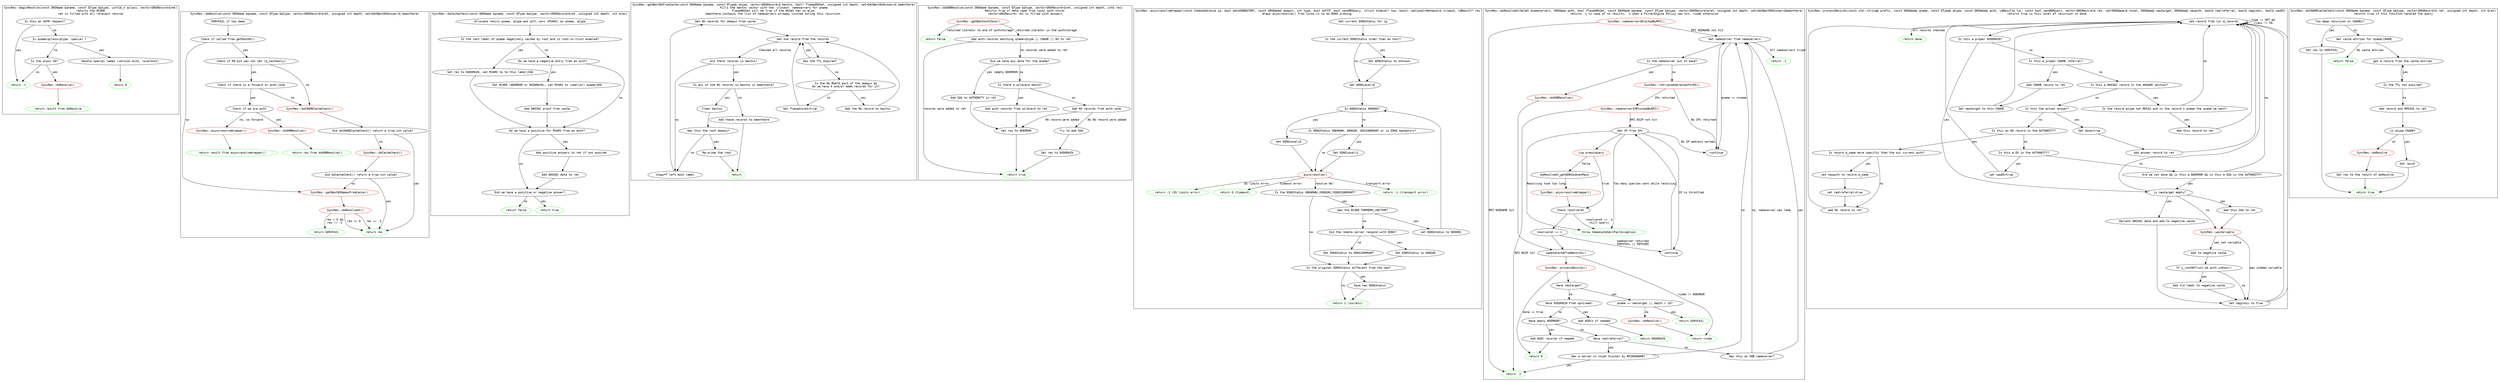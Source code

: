 digraph {
  graph [fontname = "monospace"];
  node [fontname = "monospace"];
  edge [fontname = "monospace"];

  subgraph cluster_beginResolve {
    label="SyncRes::beginResolve(const DNSName &qname, const QType &qtype, uint16_t qclass, vector<DNSRecord>&ret)\nreturns the RCODE\nret is filled with all relevant records";

    beginResolve_doResolve [label="SyncRes::doResolve()", color=red];

    "Is this an AXFR request?";
    "Is this an AXFR request?" -> beginResolve_return_minus_1 [label=yes];
    "Is this an AXFR request?" -> "Is qname+qclass+qtype 'special'?" [label=no];
    "Is qname+qclass+qtype 'special'?" -> "Handle special names (version.bind, localhost)" [label=yes];
    "Handle special names (version.bind, localhost)" -> beginResolve_return_0;

    "Is qname+qclass+qtype 'special'?" -> "Is the qlass IN?" [label=no];
    "Is the qlass IN?" -> beginResolve_return_minus_1 [label=no];
    "Is the qlass IN?" -> beginResolve_doResolve [label=yes];
    beginResolve_doResolve -> beginResolve_return_doResolve;
    beginResolve_return_doResolve [label="return result from doResolve", color=green];
    beginResolve_return_0 [label="return 0", color=green];
    beginResolve_return_minus_1 [label="return -1", color=green];
  }

  subgraph cluster_doResolve {
    label="SyncRes::doResolve(const DNSName &qname, const QType &qtype, vector<DNSRecord>&ret, unsigned int depth, set<GetBestNSAnswer>& beenthere)";

    doResolve_doOOBResolve [label="SyncRes::doOOBResolve()", color=red];
    doResolve_doCNAMECacheCheck [label="SyncRes::doCNAMECacheCheck()", color=red];
    doResolve_asyncresolveWrapper [label="SyncRes::asyncresolveWrapper()", color=red];
    doResolve_doCacheCheck [label="SyncRes::doCacheCheck()", color=red];
    doResolve_getBestNSNamesFromCache [label="SyncRes::getBestNSNamesFromCache()", color=red];
    doResolve_doResolveAt [label="SyncRes::doResolveAt()", color=red];

    doResolve_return_res [label="return res", color=green];
    doResolve_return_servfail [label="return SERVFAIL", color=green];

    "SERVFAIL if too deep" -> "Check if called from getRootNS()";
    "Check if called from getRootNS()" -> "Check if RD-bit was not set (d_cacheonly)" [label=yes];
    "Check if called from getRootNS()" -> doResolve_getBestNSNamesFromCache [label=no];
    "Check if RD-bit was not set (d_cacheonly)" -> doResolve_doCNAMECacheCheck [label=no];
    "Check if RD-bit was not set (d_cacheonly)" -> "Check if there is a forward or auth-zone" [label=yes];
    "Check if there is a forward or auth-zone" -> doResolve_doCNAMECacheCheck [label=no];
    "Check if there is a forward or auth-zone" -> "Check if we are auth" [label=yes];
    "Check if we are auth" -> doResolve_asyncresolveWrapper [label="no, so forward"];
    "Check if we are auth" -> doResolve_doOOBResolve [label=yes];
    doResolve_doOOBResolve -> "return res from doOOBResolve()";
    "return res from doOOBResolve()" [color=green];
    doResolve_asyncresolveWrapper -> "return result from asyncresolveWrapper()";
    "return result from asyncresolveWrapper()" [color=green];
    doResolve_doCNAMECacheCheck -> "Did doCNAMECacheCheck() return a true-ish value?";
    "Did doCNAMECacheCheck() return a true-ish value?" -> doResolve_return_res [label=yes];
    "Did doCNAMECacheCheck() return a true-ish value?" -> doResolve_doCacheCheck [label=no];
    doResolve_doCacheCheck -> "did doCacheCheck() return a true-ish value?";
    "did doCacheCheck() return a true-ish value?" -> doResolve_return_res [label=yes];
    "did doCacheCheck() return a true-ish value?" -> doResolve_getBestNSNamesFromCache [label=no];

    doResolve_getBestNSNamesFromCache -> doResolve_doResolveAt;
    doResolve_doResolveAt -> doResolve_return_res [label="res == -2"];
    doResolve_doResolveAt -> doResolve_return_servfail [label="res < 0 &&\nres != -2"];
    doResolve_doResolveAt -> doResolve_return_res [label="res >= 0"];
  }

  subgraph cluster_doCacheCheck {
    label="SyncRes::doCacheCheck(const DNSName &qname, const QType &qtype, vector<DNSRecord>&ret, unsigned int depth, int &res)";

    doCacheCheck_return_false [label="return false", color=green];
    "Did we have a positive or negative answer?" -> doCacheCheck_return_true [label=yes];
    "Did we have a positive or negative answer?" -> doCacheCheck_return_false [label=no];
    doCacheCheck_return_true [label="return true", color=green];

    "Allocate return qname, qtype and qttl vars (RVARS) as qname, qtype" -> "Is the last label of qname negatively cached by root and is root-nx-trust enabled?";

    "Is the last label of qname negatively cached by root and is root-nx-trust enabled?" -> "Set res to NXDOMAIN, set RVARS to to this label|SOA" [label=yes];
    "Is the last label of qname negatively cached by root and is root-nx-trust enabled?" -> "Do we have a negative entry from an auth?" [label=no];
    "Do we have a negative entry from an auth?" -> "Set RCODE (NOERROR or NXDOMAIN), set RVARS to (smaller) qname|SOA" [label=yes];
    "Set RCODE (NOERROR or NXDOMAIN), set RVARS to (smaller) qname|SOA" -> "Add DNSSEC proof from cache";
    "Set res to NXDOMAIN, set RVARS to to this label|SOA" -> "Do we have a positive for RVARS from an auth?";

    "Do we have a negative entry from an auth?" -> "Do we have a positive for RVARS from an auth?" [label=no];

    "Do we have a positive for RVARS from an auth?" -> "Did we have a positive or negative answer?" [label=no];
    "Add DNSSEC proof from cache" -> "Do we have a positive for RVARS from an auth?";

    "Do we have a positive for RVARS from an auth?" -> "Add positive answers to ret if not expired" [label=yes];
    "Add positive answers to ret if not expired" -> "Add DNSSEC data to ret";
    "Add DNSSEC data to ret" -> "Did we have a positive or negative answer?";
  }

  subgraph cluster_getBestNSFromCache {
    label="SyncRes::getBestNSFromCache(const DNSName &qname, const QType& qtype, vector<DNSRecord>& bestns, bool* flawedNSSet, unsigned int depth, set<GetBestNSAnswer>& beenthere)\nFills the bestns vector with the 'closest' nameservers for qname\nflawedNSSet will be true if the NSSet has no glue.\nbeenthere contains the list of nameservers already visited during this recursion.";

    getBestNSFromCache_return [label="return", color=green];

    getBestNSFromCache_chopoff_continue -> "Get NS-records for domain from cache" -> "Get one record from the records" -> "Has the TTL expired?";
    "Get one record from the records" -> "Are there records in bestns?" [label="Checked all records"];

    "Has the TTL expired?" -> "Get one record from the records" [label=yes];
    "Has the TTL expired?" -> "Is the NS RDATA part of the domain &&\nDo we have A and/or AAAA records for it?" [label=no];
    "Is the NS RDATA part of the domain &&\nDo we have A and/or AAAA records for it?" -> "Set flawednsset=true" [label=no];

    "Is the NS RDATA part of the domain &&\nDo we have A and/or AAAA records for it?" -> "Add the NS-record to bestns" [label=yes];
    "Add the NS-record to bestns" -> "Get one record from the records";

    "Set flawednsset=true" -> "Get one record from the records";

    "Are there records in bestns?" -> getBestNSFromCache_chopoff_continue [label=no];
    "Are there records in bestns?" -> "Is any of the NS records in bestns in beenthere?" [label=yes];


    "Is any of the NS records in bestns in beenthere?" -> "Add these records to beenthere" [label=no];
    "Add these records to beenthere" -> getBestNSFromCache_return;

    "Is any of the NS records in bestns in beenthere?" -> "Clear bestns" [label=yes];
    "Clear bestns" -> "Was this the root domain?";
    "Was this the root domain?" -> getBestNSFromCache_chopoff_continue [label=no];
    "Was this the root domain?" -> "Re-prime the root" [label=yes];
    "Re-prime the root" -> getBestNSFromCache_return;
    getBestNSFromCache_chopoff_continue [label="chopoff left-most label"];

    {rank=sink; getBestNSFromCache_chopoff_continue; getBestNSFromCache_return}
  }

  subgraph cluster_doOOBResolve {
    label="SyncRes::doOOBResolve(const DNSName &qname, const QType &qtype, vector<DNSRecord>&ret, unsigned int depth, int& res)\nReturns true if data came from local auth-store.\nvector<DNSRecord> ret is filled with answers";

    doOOBResolve_getBestAuthZone [label="SyncRes::getBestAuthZone()", color=red];
    doOOBResolve_return_false [label="return false", color=green];
    doOOBResolve_return_true [label="return true", color=green];

    doOOBResolve_getBestAuthZone -> doOOBResolve_return_false [label="returned iterator to end of authstorage"];
    doOOBResolve_getBestAuthZone -> "Add auth-records matching qname+qtype || CNAME || NS to ret" [label="returned iterator in the authstorage"];
    "Add auth-records matching qname+qtype || CNAME || NS to ret" -> doOOBResolve_return_true [label="records were added to ret"]
    "Add auth-records matching qname+qtype || CNAME || NS to ret" -> "Did we have any data for the qname?" [label="no records were added to ret"];

    "Did we have any data for the qname?" -> "Add SOA to AUTHORITY in ret" [label="yes (empty NOERROR)"];
    "Add SOA to AUTHORITY in ret" -> "Set res to NOERROR" -> doOOBResolve_return_true;

    "Did we have any data for the qname?" -> "Is there a wildcard match?" [label=no];
    "Is there a wildcard match?" -> "Add auth-records from wildcard to ret" [label=yes];
    "Add auth-records from wildcard to ret" -> "Set res to NOERROR";

    "Is there a wildcard match?" -> "Add NS-records from auth-zone" [label=no];

    "Add NS-records from auth-zone" -> "Set res to NOERROR" [label="NS record were added"];
    "Add NS-records from auth-zone" -> "Try to add SOA" [label="No NS record were added"];

    "Try to add SOA" -> "Set res to NXDOMAIN" -> doOOBResolve_return_true;
  }

  subgraph cluster_asyncresolveWrapper {
    label="SyncRes::asyncresolveWrapper(const ComboAddress& ip, bool ednsMANDATORY, const DNSName& domain, int type, bool doTCP, bool sendRDQuery, struct timeval* now, boost::optional<Netmask>& srcmask, LWResult* res\nWraps asyncresolve() from lwres.cc to do EDNS probing.";

    {rank=min; "Get current EDNSStatus for ip"}

    asyncresolveWrapper_asyncresolve [label="asyncresolve()", color=red];
    asyncresolveWrapper_return_minus_1 [label="return -1 (transport error)", color=green];
    asyncresolveWrapper_return_minus_2 [label="return -2 (OS limits error)", color=green];
    asyncresolveWrapper_return_0 [label="return 0 (timeout)", color=green];
    asyncresolveWrapper_return_1 [label="return 1 (success)", color=green];
    asyncresolveWrapper_setEDNSLevel_0 [label="Set EDNSLevel=0"]
    asyncresolveWrapper_setEDNSLevel_0 -> "Is EDNSStatus NOEDNS?";

    "Get current EDNSStatus for ip" -> "Is the current EDNSStatus older than an hour?";
    "Is the current EDNSStatus older than an hour?" -> "Set EDNSStatus to Unknown" [label=yes];
    "Set EDNSStatus to Unknown" -> asyncresolveWrapper_setEDNSLevel_0;
    "Is the current EDNSStatus older than an hour?" -> asyncresolveWrapper_setEDNSLevel_0 [label=no];

    "Is EDNSStatus NOEDNS?" -> "Set EDNSLevel=0" [label=yes]
    "Set EDNSLevel=0" -> asyncresolveWrapper_asyncresolve;

    "Is EDNSStatus NOEDNS?" -> "Is EDNSStatus UNKNOWN, EDNSOK, EDSIGNORANT or is EDNS mandatory?" [label=no]
    "Is EDNSStatus UNKNOWN, EDNSOK, EDSIGNORANT or is EDNS mandatory?" -> "Set EDNSLevel=1" [label=yes]
    "Set EDNSLevel=1" -> asyncresolveWrapper_asyncresolve;
    "Is EDNSStatus UNKNOWN, EDNSOK, EDSIGNORANT or is EDNS mandatory?" ->  asyncresolveWrapper_asyncresolve [label=no];

    asyncresolveWrapper_asyncresolve -> asyncresolveWrapper_return_minus_1 [label="transport error"];
    asyncresolveWrapper_asyncresolve -> asyncresolveWrapper_return_minus_2 [label="OS limits error"];
    asyncresolveWrapper_asyncresolve -> asyncresolveWrapper_return_0 [label="timeout error"];
    asyncresolveWrapper_asyncresolve -> "Is the EDNSStatus UNKNOWN||EDNSOK||EDNSIGNORANT?" [label="resolve OK!"];

    "Is the EDNSStatus UNKNOWN||EDNSOK||EDNSIGNORANT?" -> "Was the RCODE FORMERR||NOTIMP?" [label=yes];
    "Was the RCODE FORMERR||NOTIMP?" -> "set EDNSStatus to NOEDNS" [label=yes];
    "set EDNSStatus to NOEDNS" -> "Is EDNSStatus NOEDNS?";

    "Was the RCODE FORMERR||NOTIMP?" -> "Did the remote server respond with EDNS?" [label=no];
    "Did the remote server respond with EDNS?" -> "Set EDNSStatus to EDNSOK" [label=yes];
    "Set EDNSStatus to EDNSOK" -> "Is the original EDNSStatus different from the new?";

    "Did the remote server respond with EDNS?" -> "Set EDNSStatus to EDNSIGNORANT" [label=no];
    "Set EDNSStatus to EDNSIGNORANT" -> "Is the original EDNSStatus different from the new?";

    "Is the EDNSStatus UNKNOWN||EDNSOK||EDNSIGNORANT?" -> "Is the original EDNSStatus different from the new?" [label=no];
    "Is the original EDNSStatus different from the new?" -> "Save new EDNSStatus" [label=yes];
    "Is the original EDNSStatus different from the new?" -> asyncresolveWrapper_return_1 [label=no];
    "Save new EDNSStatus" -> asyncresolveWrapper_return_1;
  }

  subgraph cluster_doResolveAt {
    label="SyncRes::doResolveAt(NsSet &nameservers, DNSName auth, bool flawedNSSet, const DNSName &qname, const QType &qtype, vector<DNSRecord>&ret, unsigned int depth, set<GetBestNSAnswer>&beenthere)\nreturns -1 in case of no results, -2 when a FilterEngine Policy was hit, rcode otherwise";

    doResolveAt_nameServersBlockedByRPZ [label="SyncRes::nameserversBlockedByRPZ()", color=red];
    doResolveAt_doOOBResolve_for_NS [label="SyncRes::doOOBResolve()", color=red];
    doResolveAt_retrieveAddressesForNS [label="SyncRes::retrieveAddressesForNS()", color=red];
    doResolveAt_nameserverIPBlockedByRPZ [label="SyncRes::nameserverIPBlockedByRPZ()", color=red];
    doResolveAt_Lua_preoutquery [label="Lua preoutquery", color=red];
    doResolveAt_asyncresolveWrapper [label="SyncRes::asyncresolveWrapper()", color=red];
    doResolveAt_processRecords [label="SyncRes::processRecords()", color=red];
    doResolveAt_doResolve [label="SyncRes::doResolve()", color=red];

    doResolveAt_return_minus_2 [label="return -2", color=green];
    doResolveAt_return_minus_1 [label="return -1", color=green];
    doResolveAt_return_0 [label="return 0", color=green];
    doResolveAt_return_rcode [label="return rcode", color=green];
    doResolveAt_return_servfail [label="return SERVFAIL", color=green];
    doResolveAt_return_nxdomain [label="return NXDOMAIN", color=green];

    doResolveAt_mainloop_continue [label="continue"];
    doResolveAt_mainloop_continue -> "Get nameserver from nameservers";

    doResolveAt_nsiploop_continue [label="continue"];
    doResolveAt_nsiploop_continue -> "Get IP from IPs";

    doResolveAt_nameServersBlockedByRPZ -> doResolveAt_return_minus_2 [label="RPZ NSDNAME hit"];
    doResolveAt_nameServersBlockedByRPZ ->  "Get nameserver from nameservers" [lhead=cluster_doResolveAt_mainloop, label="RPZ NSDNAME not hit"];

    doResolveAt_ImmediateServFailException [label="throw ImmediateServFailException", color=green];

    "Get nameserver from nameservers" -> doResolveAt_mainloop_continue [label="qname == nsname"];
    "Get nameserver from nameservers" -> doResolveAt_return_minus_1 [label="All nameservers tried"];
    "Get nameserver from nameservers" -> "Is the nameserver out of band?";
    "Is the nameserver out of band?" -> doResolveAt_doOOBResolve_for_NS [label=yes];
    doResolveAt_doOOBResolve_for_NS -> "updateCacheFromRecords()";
    "Is the nameserver out of band?" -> doResolveAt_retrieveAddressesForNS [label=no];
    doResolveAt_retrieveAddressesForNS -> doResolveAt_mainloop_continue [label="No IPs returned"];
    doResolveAt_retrieveAddressesForNS -> doResolveAt_nameserverIPBlockedByRPZ [label="IPs returned"];
    doResolveAt_nameserverIPBlockedByRPZ -> doResolveAt_return_minus_2 [label="RPZ NSIP hit"];
    doResolveAt_nameserverIPBlockedByRPZ -> "Get IP from IPs" [label="RPZ NSIP not hit"];

    "Get IP from IPs" -> doResolveAt_nsiploop_continue [label="IP is throttled"];
    "Get IP from IPs" -> doResolveAt_ImmediateServFailException [label="Too many queries sent while resolving"];
    "Get IP from IPs" -> doResolveAt_ImmediateServFailException [label="Resolving took too long"];
    "Get IP from IPs" -> doResolveAt_mainloop_continue [label="No IP address worked"];
    "Get IP from IPs" -> doResolveAt_Lua_preoutquery;

    doResolveAt_Lua_preoutquery -> "Check resolveret" [label="true"];
    doResolveAt_Lua_preoutquery -> doResolveAt_getEDNSSubnetMask [label="false"];
    doResolveAt_getEDNSSubnetMask -> doResolveAt_asyncresolveWrapper;
    doResolveAt_asyncresolveWrapper ->  "Check resolveret";
    "Check resolveret" -> doResolveAt_ImmediateServFailException [label="resolveret == -3\n(kill query)"];
    "Check resolveret" -> "resolveret == 1";
    "resolveret == 1" -> doResolveAt_nsiploop_continue [label="nameserver returned\nSERVFAIL || REFUSED"];
    "resolveret == 1" -> "updateCacheFromRecords()";
    "updateCacheFromRecords()" -> doResolveAt_return_rcode [label="rcode != NOERROR"]; // line 1473
    "updateCacheFromRecords()" -> doResolveAt_processRecords; // line 1484
    doResolveAt_processRecords -> doResolveAt_return_0 [label="done == true"];
    doResolveAt_processRecords -> "Have newtarget?";

    "Have newtarget?" -> "qname == newtarget || depth > 10?" [label=yes];
    "qname == newtarget || depth > 10?" -> doResolveAt_return_servfail [label=yes];
    "qname == newtarget || depth > 10?" -> doResolveAt_doResolve [label=no];
    doResolveAt_doResolve -> doResolveAt_return_rcode;

    "Have newtarget?" -> "Have NXDOMAIN from upstream?" [label=no];
    "Have NXDOMAIN from upstream?" -> "Add NSECs if needed" [label=yes];
    "Add NSECs if needed" -> doResolveAt_return_nxdomain;

    "Have NXDOMAIN from upstream?" -> "Have empty NOERROR?" [label=no];
    "Have empty NOERROR?" -> "Add NSEC records if needed" [label=yes];
    "Add NSEC records if needed" -> doResolveAt_return_0;

    "Have empty NOERROR?" -> "Have realreferral?" [label=no];
    "Have realreferral?" -> "Was a server in nsset blocker by RPZNSDNAME?" [label=yes];
    "Was a server in nsset blocker by RPZNSDNAME?" -> doResolveAt_return_minus_2 [label=yes];
    "Was a server in nsset blocker by RPZNSDNAME?" -> "Get nameserver from nameservers" [label=no];

    "Have realreferral?" -> "Was this an OOB nameserver?" [label=no];
    "Was this an OOB nameserver?" -> "Get nameserver from nameservers" [label="no, nameserver was lame"];
    "Was this an OOB nameserver?" -> "Get nameserver from nameservers" [label=yes];
  }

  subgraph cluster_processRecords {
    label="SyncRes::processRecords(const std::string& prefix, const DNSName& qname, const QType& qtype, const DNSName& auth, LWResult& lwr, const bool sendRDQuery, vector<DNSRecord>& ret, set<DNSName>& nsset, DNSName& newtarget, DNSName& newauth, bool& realreferral, bool& negindic, bool& sawDS)\nreturns true is this level of recursion is done";

//    { rank=same; "Get record from lwr.d_records" processRecords_return_done}

//    { rank=same; "Is this a proper CNAME referral?" "Is this a DNSSEC record in the ANSWER section?" "Is this the actual answer?" "Is this an NS record in the AUTHORITY?" "Is this a DS in the AUTHORITY?" "Is this a proper NXDOMAIN?" "Are we not done && is this a NOERROR && is this a SOA in the AUTHORITY?"}

    "Get record from lwr.d_records";
    "Get record from lwr.d_records" -> "Is this a proper NXDOMAIN?"; // line 1177
    "Get record from lwr.d_records" -> processRecords_return_done [label="All records checked"];
    "Get record from lwr.d_records" -> "Get record from lwr.d_records" [label="type != OPT &&\nclass != IN"];

    "Is this a proper NXDOMAIN?" -> "is newtarget empty?" [label=yes]; // note, we have a CNAME chasing bug here issue #679
    "is newtarget empty?" -> processRecords_wasVariable [label=no];
    "is newtarget empty?" -> "Add this SOA to ret" [label=yes];
    processRecords_wasVariable [label="SyncRes::wasVariable", color=red]
    "Add this SOA to ret" -> processRecords_wasVariable;
    processRecords_wasVariable -> "Set negindic to true" [label="was indeed variable"];
    processRecords_wasVariable -> "Add to negative cache" [label="was not variable"];
    "Add to negative cache" -> "If s_rootNXTrust && auth.isRoot()";
    "If s_rootNXTrust && auth.isRoot()" -> "Set negindic to true" [label=no];
    "If s_rootNXTrust && auth.isRoot()" -> "Add tld label to negative cache" [label=yes];
    "Add tld label to negative cache" -> "Set negindic to true";
    "Set negindic to true" -> "Get record from lwr.d_records";

    "Is this a proper NXDOMAIN?" -> "Is this a proper CNAME referral?" [label=no];
    "Is this a proper CNAME referral?" -> "Add CNAME record to ret" [label=yes];
    "Add CNAME record to ret" -> "Set newtarget to this CNAME" -> "Get record from lwr.d_records";

    "Is this a proper CNAME referral?" -> "Is this a DNSSEC record in the ANSWER section?" [label=no];
    "Is this a DNSSEC record in the ANSWER section?" -> "Is the record.qtype not RRSIG and is the record's qname the qname we want?"[label=yes];
    "Is the record.qtype not RRSIG and is the record's qname the qname we want?" -> "Add this record to ret" [label=yes];
    "Add this record to ret" -> "Get record from lwr.d_records";
    "Is the record.qtype not RRSIG and is the record's qname the qname we want?" -> "Get record from lwr.d_records" [label=no];

    "Is this a DNSSEC record in the ANSWER section?" -> "Is this the actual answer?" [label=no];
    "Is this the actual answer?" -> "Set done=true" [label=yes];
    "Set done=true" -> "Add answer record to ret" -> "Get record from lwr.d_records";

    "Is this the actual answer?" -> "Is this an NS record in the AUTHORITY?" [label=no];
    "Is this an NS record in the AUTHORITY?" -> "Is record.d_name more specific than the our current auth?" [label=yes];
    "Is record.d_name more specific than the our current auth?" -> "set newauth to record.d_name" [label=yes];
    "set newauth to record.d_name" -> "set realreferral=true" -> "add NS record to ret";
    "Is record.d_name more specific than the our current auth?" -> "add NS record to ret" [label=no];
    "add NS record to ret" -> "Get record from lwr.d_records";

    "Is this an NS record in the AUTHORITY?" -> "Is this a DS in the AUTHORITY?" [label=no];
    "Is this a DS in the AUTHORITY?" -> "set sawDS=true" [label=yes];
    "set sawDS=true" -> "Get record from lwr.d_records";

    "Is this a DS in the AUTHORITY?" -> "Are we not done && is this a NOERROR && is this a SOA in the AUTHORITY?" [label=no];
    "Are we not done && is this a NOERROR && is this a SOA in the AUTHORITY?" -> "is newtarget empty?" [label=yes];
    "is newtarget empty?" -> "Harvest DNSSEC data and add to negative cache" [label=yes];
    "is newtarget empty?" -> "Get record from lwr.d_records";
    "Harvest DNSSEC data and add to negative cache" -> "Set negindic to true" -> "Get record from lwr.d_records";

    "Are we not done && is this a NOERROR && is this a SOA in the AUTHORITY?" -> "Get record from lwr.d_records" [label=no];

    processRecords_return_done [label="return done", color=green];
  }

  subgraph cluster_doCNAMECacheCheck {
    label="SyncRes::doCNAMECacheCheck(const DNSName &qname, const QType &qtype, vector<DNSRecord>& ret, unsigned int depth, int &res)\nreturns true if this function handled the query";

    doCNAMECacheCheck_return_true [label="return true", color=green];
    doCNAMECacheCheck_return_false [label="return false", color=green];

    doCNAMECacheCheck_servfail [label="Set res to SERVFAIL"];
    doCNAMECacheCheck_servfail -> doCNAMECacheCheck_return_true;

    doCNAMECacheCheck_doResolve [label="SyncRes::doResolve", color=red];

    "Too deep recursion or CNAMEs?" -> doCNAMECacheCheck_servfail [label=yes];
    "Too deep recursion or CNAMEs?" -> "Get cache entries for qname|CNAME" [label=no];
    "Get cache entries for qname|CNAME" -> "get a record from the cache entries" -> "Is the TTL not expired?";
    "Is the TTL not expired?" -> "get a record from the cache entries" [label=yes];
    "Is the TTL not expired?" -> "Add record and RRSIGS to ret" [label=no];
    "Add record and RRSIGS to ret" -> "is qtype CNAME?";
    "is qtype CNAME?" -> doCNAMECacheCheck_doResolve [label=no];
    doCNAMECacheCheck_doResolve -> "Set res to the result of doResolve" -> doCNAMECacheCheck_return_true;
    "is qtype CNAME?" -> "Set res=0" [label=yes];
    "Set res=0" -> doCNAMECacheCheck_return_true;
    "Get cache entries for qname|CNAME" -> doCNAMECacheCheck_return_false [label="No cache entries"];
  }
}
